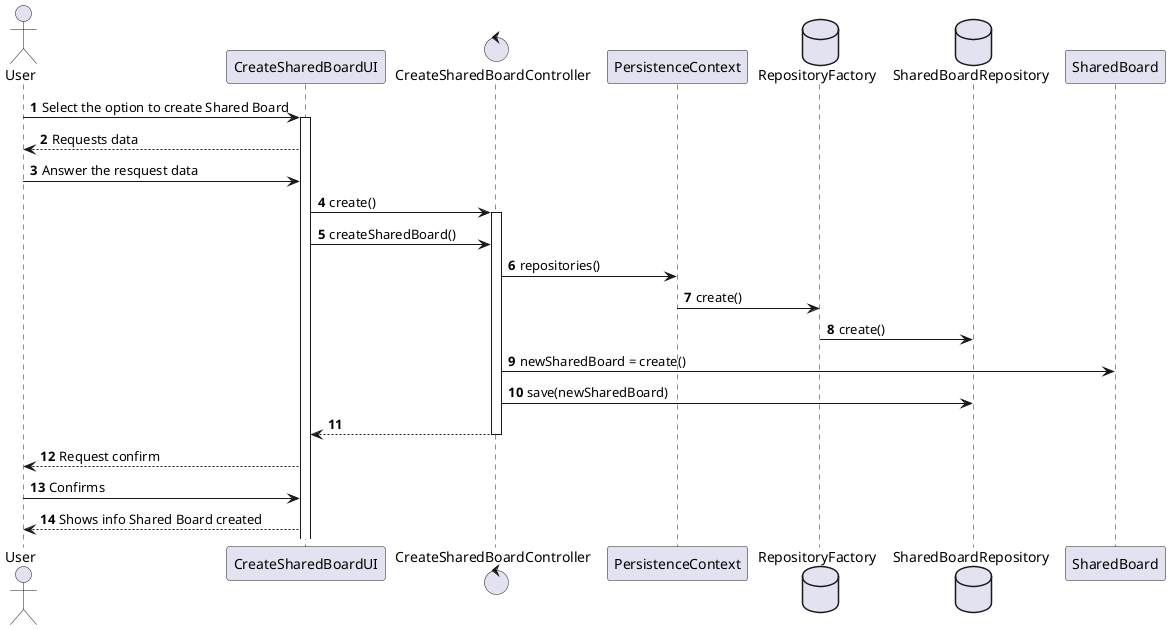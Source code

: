 @startuml
'https://plantuml.com/sequence-diagram

autonumber

actor User

User -> CreateSharedBoardUI: Select the option to create Shared Board
activate CreateSharedBoardUI
CreateSharedBoardUI --> User: Requests data
User -> CreateSharedBoardUI: Answer the resquest data

control CreateSharedBoardController
CreateSharedBoardUI -> CreateSharedBoardController: create()
activate CreateSharedBoardController
CreateSharedBoardUI -> CreateSharedBoardController: createSharedBoard()

CreateSharedBoardController -> PersistenceContext: repositories()
database RepositoryFactory
PersistenceContext -> RepositoryFactory: create()
database SharedBoardRepository
RepositoryFactory -> SharedBoardRepository: create()
CreateSharedBoardController -> SharedBoard: newSharedBoard = create()
CreateSharedBoardController -> SharedBoardRepository: save(newSharedBoard)
CreateSharedBoardController --> CreateSharedBoardUI:
deactivate CreateSharedBoardController
CreateSharedBoardUI --> User: Request confirm
User -> CreateSharedBoardUI: Confirms
CreateSharedBoardUI --> User: Shows info Shared Board created
deactivate CreateSharedBoardController


@enduml